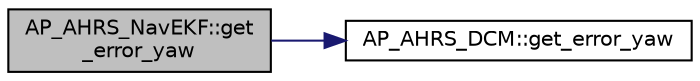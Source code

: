 digraph "AP_AHRS_NavEKF::get_error_yaw"
{
 // INTERACTIVE_SVG=YES
  edge [fontname="Helvetica",fontsize="10",labelfontname="Helvetica",labelfontsize="10"];
  node [fontname="Helvetica",fontsize="10",shape=record];
  rankdir="LR";
  Node1 [label="AP_AHRS_NavEKF::get\l_error_yaw",height=0.2,width=0.4,color="black", fillcolor="grey75", style="filled", fontcolor="black"];
  Node1 -> Node2 [color="midnightblue",fontsize="10",style="solid",fontname="Helvetica"];
  Node2 [label="AP_AHRS_DCM::get_error_yaw",height=0.2,width=0.4,color="black", fillcolor="white", style="filled",URL="$classAP__AHRS__DCM.html#a4e1228a5c498b05c9342608ab97f2785"];
}
